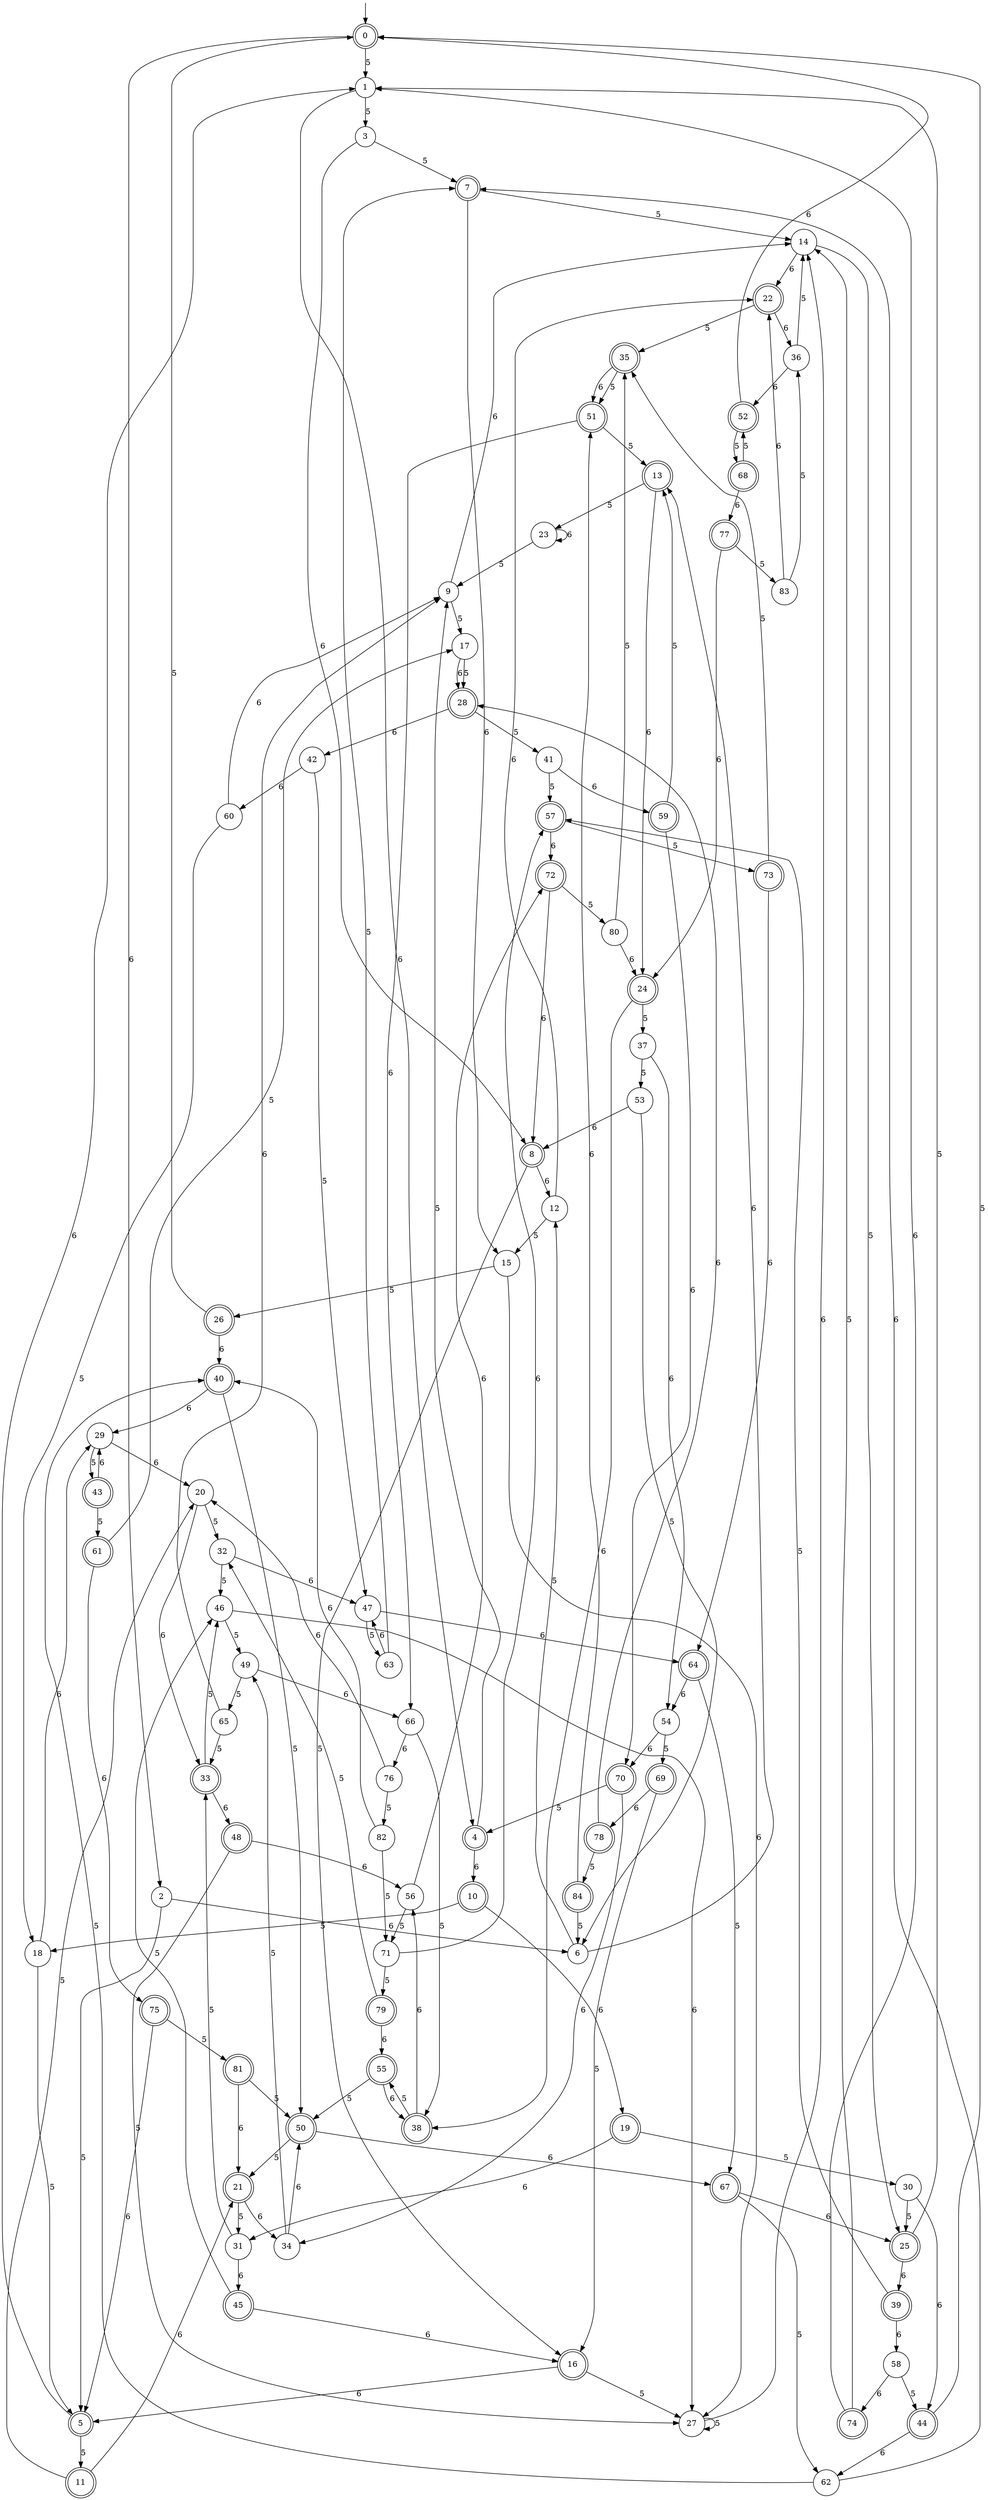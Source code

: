 digraph g {

	s0 [shape="doublecircle" label="0"];
	s1 [shape="circle" label="1"];
	s2 [shape="circle" label="2"];
	s3 [shape="circle" label="3"];
	s4 [shape="doublecircle" label="4"];
	s5 [shape="doublecircle" label="5"];
	s6 [shape="circle" label="6"];
	s7 [shape="doublecircle" label="7"];
	s8 [shape="doublecircle" label="8"];
	s9 [shape="circle" label="9"];
	s10 [shape="doublecircle" label="10"];
	s11 [shape="doublecircle" label="11"];
	s12 [shape="circle" label="12"];
	s13 [shape="doublecircle" label="13"];
	s14 [shape="circle" label="14"];
	s15 [shape="circle" label="15"];
	s16 [shape="doublecircle" label="16"];
	s17 [shape="circle" label="17"];
	s18 [shape="circle" label="18"];
	s19 [shape="doublecircle" label="19"];
	s20 [shape="circle" label="20"];
	s21 [shape="doublecircle" label="21"];
	s22 [shape="doublecircle" label="22"];
	s23 [shape="circle" label="23"];
	s24 [shape="doublecircle" label="24"];
	s25 [shape="doublecircle" label="25"];
	s26 [shape="doublecircle" label="26"];
	s27 [shape="circle" label="27"];
	s28 [shape="doublecircle" label="28"];
	s29 [shape="circle" label="29"];
	s30 [shape="circle" label="30"];
	s31 [shape="circle" label="31"];
	s32 [shape="circle" label="32"];
	s33 [shape="doublecircle" label="33"];
	s34 [shape="circle" label="34"];
	s35 [shape="doublecircle" label="35"];
	s36 [shape="circle" label="36"];
	s37 [shape="circle" label="37"];
	s38 [shape="doublecircle" label="38"];
	s39 [shape="doublecircle" label="39"];
	s40 [shape="doublecircle" label="40"];
	s41 [shape="circle" label="41"];
	s42 [shape="circle" label="42"];
	s43 [shape="doublecircle" label="43"];
	s44 [shape="doublecircle" label="44"];
	s45 [shape="doublecircle" label="45"];
	s46 [shape="circle" label="46"];
	s47 [shape="circle" label="47"];
	s48 [shape="doublecircle" label="48"];
	s49 [shape="circle" label="49"];
	s50 [shape="doublecircle" label="50"];
	s51 [shape="doublecircle" label="51"];
	s52 [shape="doublecircle" label="52"];
	s53 [shape="circle" label="53"];
	s54 [shape="circle" label="54"];
	s55 [shape="doublecircle" label="55"];
	s56 [shape="circle" label="56"];
	s57 [shape="doublecircle" label="57"];
	s58 [shape="circle" label="58"];
	s59 [shape="doublecircle" label="59"];
	s60 [shape="circle" label="60"];
	s61 [shape="doublecircle" label="61"];
	s62 [shape="circle" label="62"];
	s63 [shape="circle" label="63"];
	s64 [shape="doublecircle" label="64"];
	s65 [shape="circle" label="65"];
	s66 [shape="circle" label="66"];
	s67 [shape="doublecircle" label="67"];
	s68 [shape="doublecircle" label="68"];
	s69 [shape="doublecircle" label="69"];
	s70 [shape="doublecircle" label="70"];
	s71 [shape="circle" label="71"];
	s72 [shape="doublecircle" label="72"];
	s73 [shape="doublecircle" label="73"];
	s74 [shape="doublecircle" label="74"];
	s75 [shape="doublecircle" label="75"];
	s76 [shape="circle" label="76"];
	s77 [shape="doublecircle" label="77"];
	s78 [shape="doublecircle" label="78"];
	s79 [shape="doublecircle" label="79"];
	s80 [shape="circle" label="80"];
	s81 [shape="doublecircle" label="81"];
	s82 [shape="circle" label="82"];
	s83 [shape="circle" label="83"];
	s84 [shape="doublecircle" label="84"];
	s0 -> s1 [label="5"];
	s0 -> s2 [label="6"];
	s1 -> s3 [label="5"];
	s1 -> s4 [label="6"];
	s2 -> s5 [label="5"];
	s2 -> s6 [label="6"];
	s3 -> s7 [label="5"];
	s3 -> s8 [label="6"];
	s4 -> s9 [label="5"];
	s4 -> s10 [label="6"];
	s5 -> s11 [label="5"];
	s5 -> s1 [label="6"];
	s6 -> s12 [label="5"];
	s6 -> s13 [label="6"];
	s7 -> s14 [label="5"];
	s7 -> s15 [label="6"];
	s8 -> s16 [label="5"];
	s8 -> s12 [label="6"];
	s9 -> s17 [label="5"];
	s9 -> s14 [label="6"];
	s10 -> s18 [label="5"];
	s10 -> s19 [label="6"];
	s11 -> s20 [label="5"];
	s11 -> s21 [label="6"];
	s12 -> s15 [label="5"];
	s12 -> s22 [label="6"];
	s13 -> s23 [label="5"];
	s13 -> s24 [label="6"];
	s14 -> s25 [label="5"];
	s14 -> s22 [label="6"];
	s15 -> s26 [label="5"];
	s15 -> s27 [label="6"];
	s16 -> s27 [label="5"];
	s16 -> s5 [label="6"];
	s17 -> s28 [label="5"];
	s17 -> s28 [label="6"];
	s18 -> s5 [label="5"];
	s18 -> s29 [label="6"];
	s19 -> s30 [label="5"];
	s19 -> s31 [label="6"];
	s20 -> s32 [label="5"];
	s20 -> s33 [label="6"];
	s21 -> s31 [label="5"];
	s21 -> s34 [label="6"];
	s22 -> s35 [label="5"];
	s22 -> s36 [label="6"];
	s23 -> s9 [label="5"];
	s23 -> s23 [label="6"];
	s24 -> s37 [label="5"];
	s24 -> s38 [label="6"];
	s25 -> s1 [label="5"];
	s25 -> s39 [label="6"];
	s26 -> s0 [label="5"];
	s26 -> s40 [label="6"];
	s27 -> s27 [label="5"];
	s27 -> s14 [label="6"];
	s28 -> s41 [label="5"];
	s28 -> s42 [label="6"];
	s29 -> s43 [label="5"];
	s29 -> s20 [label="6"];
	s30 -> s25 [label="5"];
	s30 -> s44 [label="6"];
	s31 -> s33 [label="5"];
	s31 -> s45 [label="6"];
	s32 -> s46 [label="5"];
	s32 -> s47 [label="6"];
	s33 -> s46 [label="5"];
	s33 -> s48 [label="6"];
	s34 -> s49 [label="5"];
	s34 -> s50 [label="6"];
	s35 -> s51 [label="5"];
	s35 -> s51 [label="6"];
	s36 -> s14 [label="5"];
	s36 -> s52 [label="6"];
	s37 -> s53 [label="5"];
	s37 -> s54 [label="6"];
	s38 -> s55 [label="5"];
	s38 -> s56 [label="6"];
	s39 -> s57 [label="5"];
	s39 -> s58 [label="6"];
	s40 -> s50 [label="5"];
	s40 -> s29 [label="6"];
	s41 -> s57 [label="5"];
	s41 -> s59 [label="6"];
	s42 -> s47 [label="5"];
	s42 -> s60 [label="6"];
	s43 -> s61 [label="5"];
	s43 -> s29 [label="6"];
	s44 -> s0 [label="5"];
	s44 -> s62 [label="6"];
	s45 -> s46 [label="5"];
	s45 -> s16 [label="6"];
	s46 -> s49 [label="5"];
	s46 -> s27 [label="6"];
	s47 -> s63 [label="5"];
	s47 -> s64 [label="6"];
	s48 -> s27 [label="5"];
	s48 -> s56 [label="6"];
	s49 -> s65 [label="5"];
	s49 -> s66 [label="6"];
	s50 -> s21 [label="5"];
	s50 -> s67 [label="6"];
	s51 -> s13 [label="5"];
	s51 -> s66 [label="6"];
	s52 -> s68 [label="5"];
	s52 -> s0 [label="6"];
	s53 -> s6 [label="5"];
	s53 -> s8 [label="6"];
	s54 -> s69 [label="5"];
	s54 -> s70 [label="6"];
	s55 -> s50 [label="5"];
	s55 -> s38 [label="6"];
	s56 -> s71 [label="5"];
	s56 -> s72 [label="6"];
	s57 -> s73 [label="5"];
	s57 -> s72 [label="6"];
	s58 -> s44 [label="5"];
	s58 -> s74 [label="6"];
	s59 -> s13 [label="5"];
	s59 -> s70 [label="6"];
	s60 -> s18 [label="5"];
	s60 -> s9 [label="6"];
	s61 -> s17 [label="5"];
	s61 -> s75 [label="6"];
	s62 -> s40 [label="5"];
	s62 -> s7 [label="6"];
	s63 -> s7 [label="5"];
	s63 -> s47 [label="6"];
	s64 -> s67 [label="5"];
	s64 -> s54 [label="6"];
	s65 -> s33 [label="5"];
	s65 -> s9 [label="6"];
	s66 -> s38 [label="5"];
	s66 -> s76 [label="6"];
	s67 -> s62 [label="5"];
	s67 -> s25 [label="6"];
	s68 -> s52 [label="5"];
	s68 -> s77 [label="6"];
	s69 -> s16 [label="5"];
	s69 -> s78 [label="6"];
	s70 -> s4 [label="5"];
	s70 -> s34 [label="6"];
	s71 -> s79 [label="5"];
	s71 -> s57 [label="6"];
	s72 -> s80 [label="5"];
	s72 -> s8 [label="6"];
	s73 -> s35 [label="5"];
	s73 -> s64 [label="6"];
	s74 -> s14 [label="5"];
	s74 -> s1 [label="6"];
	s75 -> s81 [label="5"];
	s75 -> s5 [label="6"];
	s76 -> s82 [label="5"];
	s76 -> s20 [label="6"];
	s77 -> s83 [label="5"];
	s77 -> s24 [label="6"];
	s78 -> s84 [label="5"];
	s78 -> s28 [label="6"];
	s79 -> s32 [label="5"];
	s79 -> s55 [label="6"];
	s80 -> s35 [label="5"];
	s80 -> s24 [label="6"];
	s81 -> s50 [label="5"];
	s81 -> s21 [label="6"];
	s82 -> s71 [label="5"];
	s82 -> s40 [label="6"];
	s83 -> s36 [label="5"];
	s83 -> s22 [label="6"];
	s84 -> s6 [label="5"];
	s84 -> s51 [label="6"];

__start0 [label="" shape="none" width="0" height="0"];
__start0 -> s0;

}
